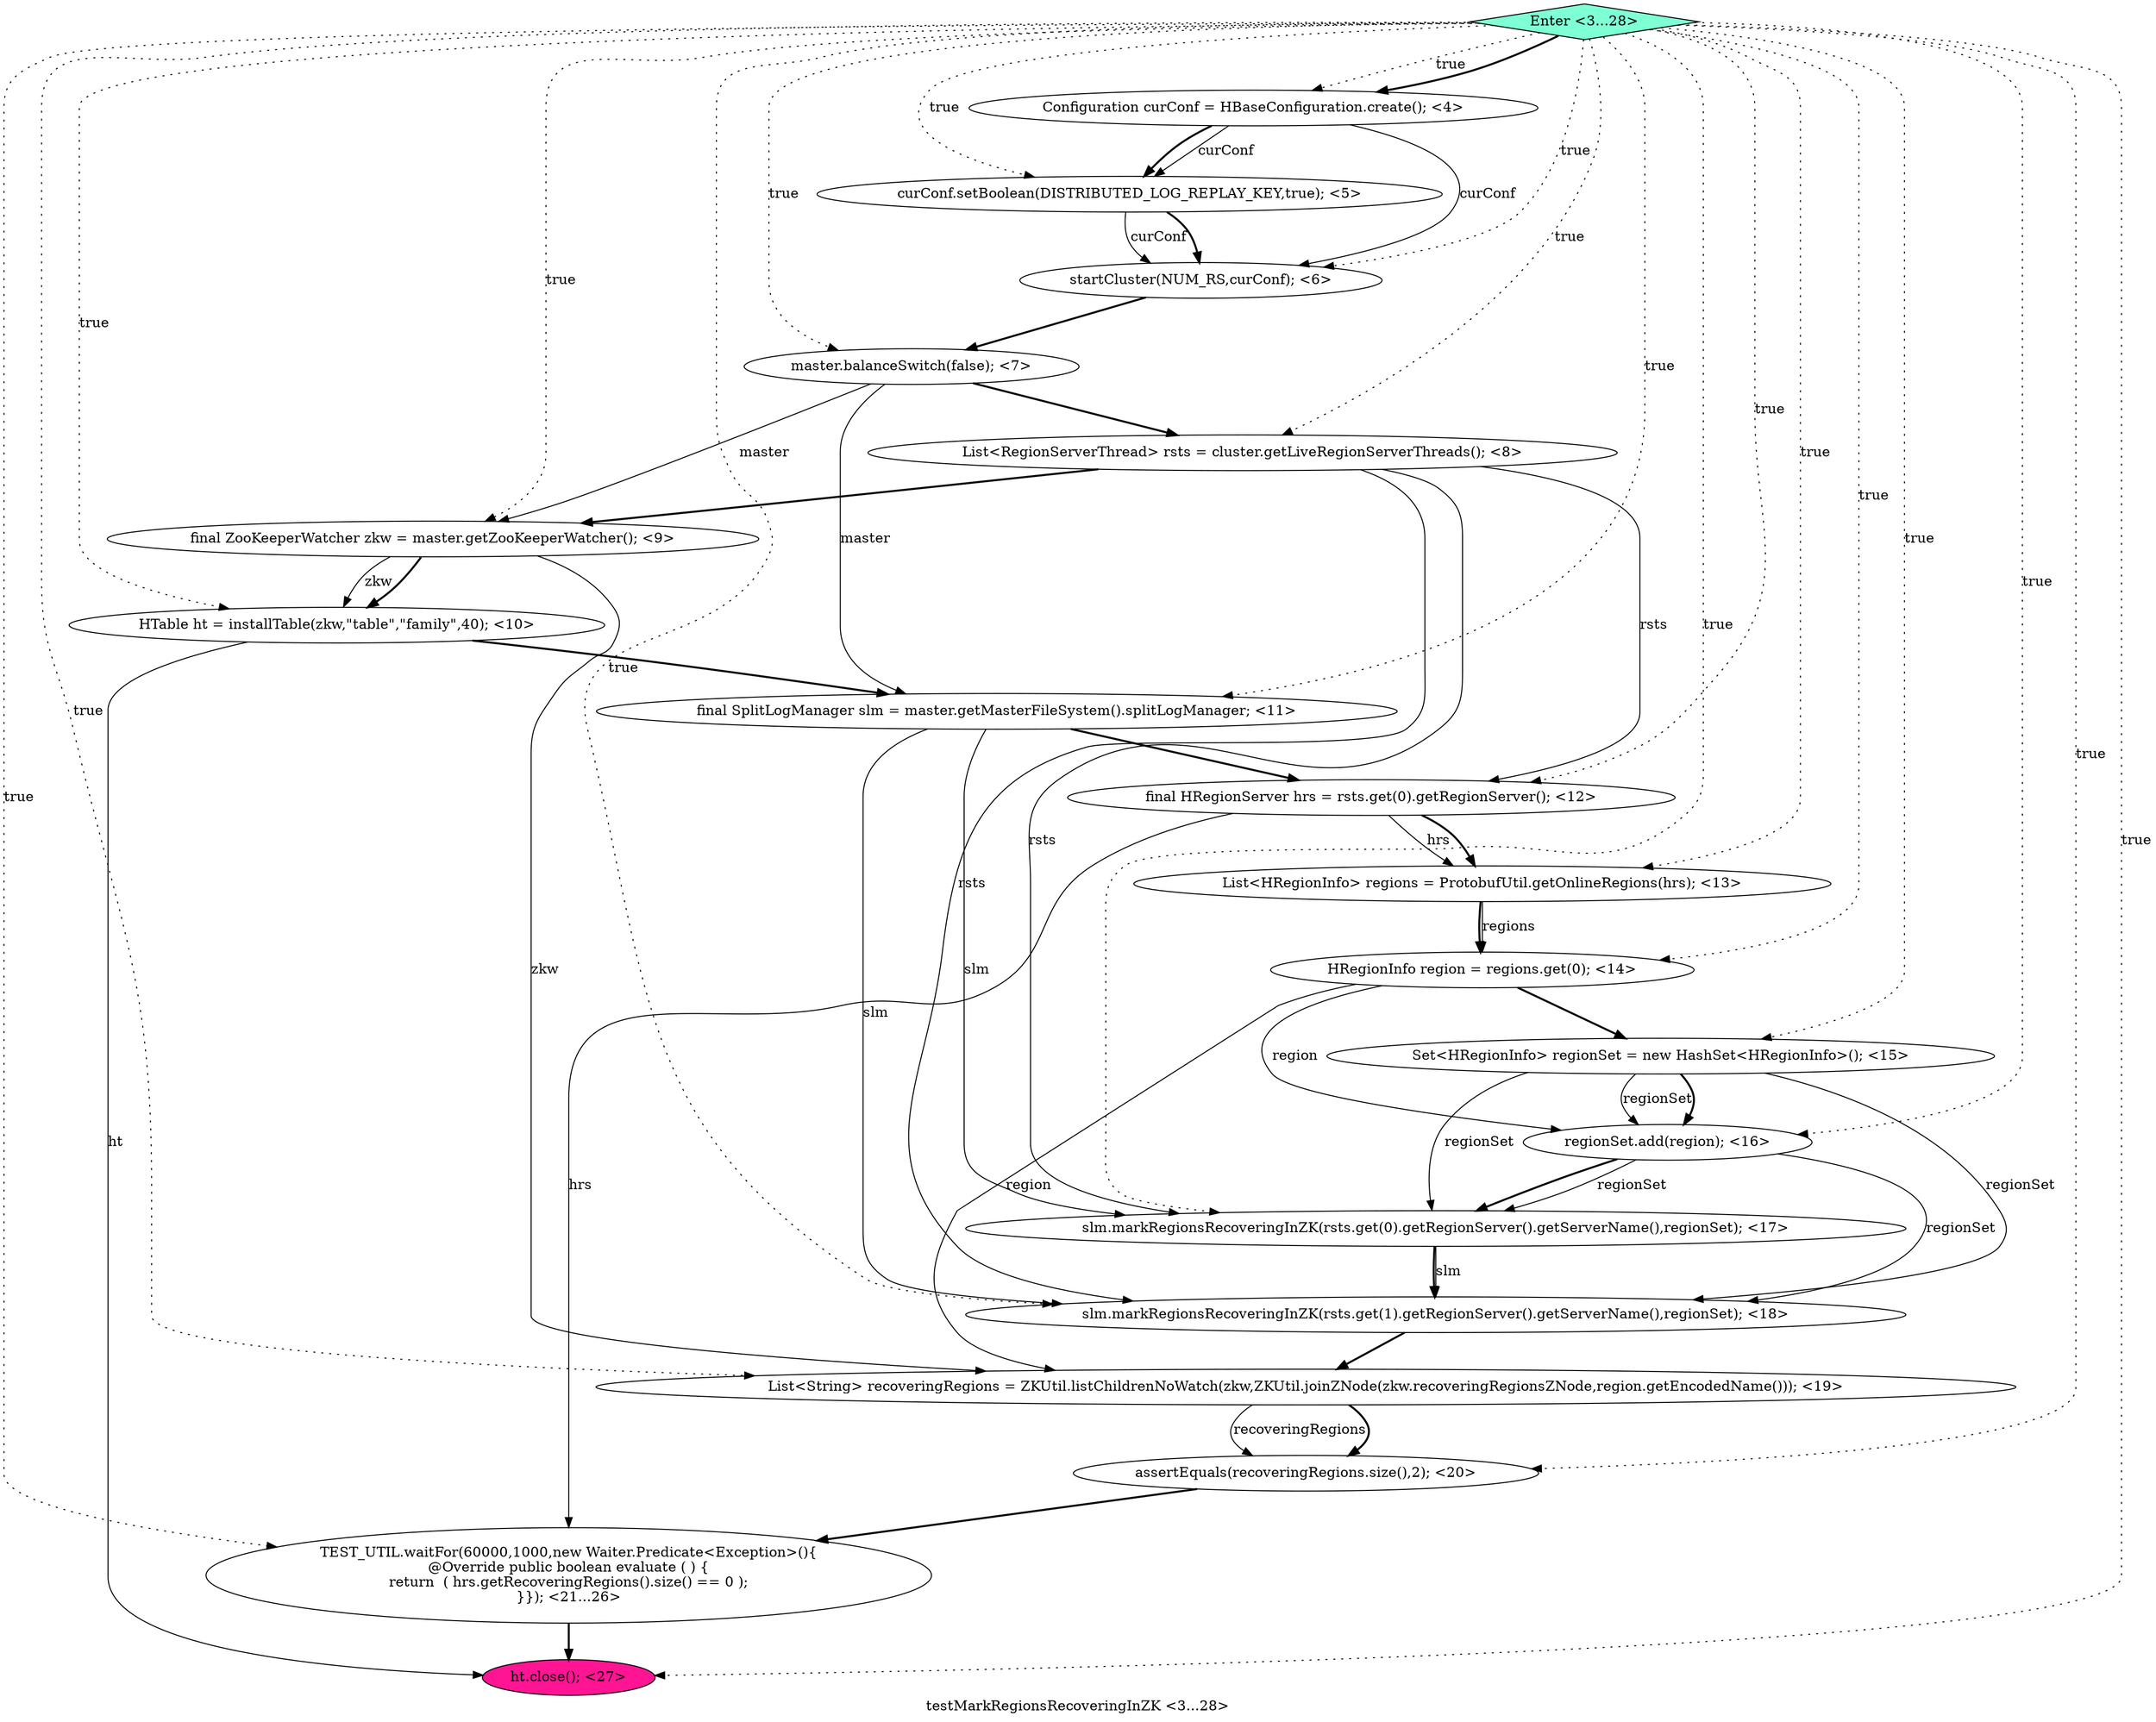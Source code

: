digraph PDG {
label = "testMarkRegionsRecoveringInZK <3...28>";
0.3 [style = filled, label = "master.balanceSwitch(false); <7>", fillcolor = white, shape = ellipse];
0.2 [style = filled, label = "startCluster(NUM_RS,curConf); <6>", fillcolor = white, shape = ellipse];
0.10 [style = filled, label = "HRegionInfo region = regions.get(0); <14>", fillcolor = white, shape = ellipse];
0.19 [style = filled, label = "Enter <3...28>", fillcolor = aquamarine, shape = diamond];
0.4 [style = filled, label = "List<RegionServerThread> rsts = cluster.getLiveRegionServerThreads(); <8>", fillcolor = white, shape = ellipse];
0.1 [style = filled, label = "curConf.setBoolean(DISTRIBUTED_LOG_REPLAY_KEY,true); <5>", fillcolor = white, shape = ellipse];
0.8 [style = filled, label = "final HRegionServer hrs = rsts.get(0).getRegionServer(); <12>", fillcolor = white, shape = ellipse];
0.15 [style = filled, label = "List<String> recoveringRegions = ZKUtil.listChildrenNoWatch(zkw,ZKUtil.joinZNode(zkw.recoveringRegionsZNode,region.getEncodedName())); <19>", fillcolor = white, shape = ellipse];
0.0 [style = filled, label = "Configuration curConf = HBaseConfiguration.create(); <4>", fillcolor = white, shape = ellipse];
0.6 [style = filled, label = "HTable ht = installTable(zkw,\"table\",\"family\",40); <10>", fillcolor = white, shape = ellipse];
0.5 [style = filled, label = "final ZooKeeperWatcher zkw = master.getZooKeeperWatcher(); <9>", fillcolor = white, shape = ellipse];
0.16 [style = filled, label = "assertEquals(recoveringRegions.size(),2); <20>", fillcolor = white, shape = ellipse];
0.18 [style = filled, label = "ht.close(); <27>", fillcolor = deeppink, shape = ellipse];
0.7 [style = filled, label = "final SplitLogManager slm = master.getMasterFileSystem().splitLogManager; <11>", fillcolor = white, shape = ellipse];
0.11 [style = filled, label = "Set<HRegionInfo> regionSet = new HashSet<HRegionInfo>(); <15>", fillcolor = white, shape = ellipse];
0.17 [style = filled, label = "TEST_UTIL.waitFor(60000,1000,new Waiter.Predicate<Exception>(){
@Override public boolean evaluate ( ) {
return  ( hrs.getRecoveringRegions().size() == 0 );
}}); <21...26>", fillcolor = white, shape = ellipse];
0.13 [style = filled, label = "slm.markRegionsRecoveringInZK(rsts.get(0).getRegionServer().getServerName(),regionSet); <17>", fillcolor = white, shape = ellipse];
0.12 [style = filled, label = "regionSet.add(region); <16>", fillcolor = white, shape = ellipse];
0.14 [style = filled, label = "slm.markRegionsRecoveringInZK(rsts.get(1).getRegionServer().getServerName(),regionSet); <18>", fillcolor = white, shape = ellipse];
0.9 [style = filled, label = "List<HRegionInfo> regions = ProtobufUtil.getOnlineRegions(hrs); <13>", fillcolor = white, shape = ellipse];
0.0 -> 0.1 [style = solid, label="curConf"];
0.0 -> 0.1 [style = bold, label=""];
0.0 -> 0.2 [style = solid, label="curConf"];
0.1 -> 0.2 [style = solid, label="curConf"];
0.1 -> 0.2 [style = bold, label=""];
0.2 -> 0.3 [style = bold, label=""];
0.3 -> 0.4 [style = bold, label=""];
0.3 -> 0.5 [style = solid, label="master"];
0.3 -> 0.7 [style = solid, label="master"];
0.4 -> 0.5 [style = bold, label=""];
0.4 -> 0.8 [style = solid, label="rsts"];
0.4 -> 0.13 [style = solid, label="rsts"];
0.4 -> 0.14 [style = solid, label="rsts"];
0.5 -> 0.6 [style = solid, label="zkw"];
0.5 -> 0.6 [style = bold, label=""];
0.5 -> 0.15 [style = solid, label="zkw"];
0.6 -> 0.7 [style = bold, label=""];
0.6 -> 0.18 [style = solid, label="ht"];
0.7 -> 0.8 [style = bold, label=""];
0.7 -> 0.13 [style = solid, label="slm"];
0.7 -> 0.14 [style = solid, label="slm"];
0.8 -> 0.9 [style = solid, label="hrs"];
0.8 -> 0.9 [style = bold, label=""];
0.8 -> 0.17 [style = solid, label="hrs"];
0.9 -> 0.10 [style = solid, label="regions"];
0.9 -> 0.10 [style = bold, label=""];
0.10 -> 0.11 [style = bold, label=""];
0.10 -> 0.12 [style = solid, label="region"];
0.10 -> 0.15 [style = solid, label="region"];
0.11 -> 0.12 [style = solid, label="regionSet"];
0.11 -> 0.12 [style = bold, label=""];
0.11 -> 0.13 [style = solid, label="regionSet"];
0.11 -> 0.14 [style = solid, label="regionSet"];
0.12 -> 0.13 [style = solid, label="regionSet"];
0.12 -> 0.13 [style = bold, label=""];
0.12 -> 0.14 [style = solid, label="regionSet"];
0.13 -> 0.14 [style = solid, label="slm"];
0.13 -> 0.14 [style = bold, label=""];
0.14 -> 0.15 [style = bold, label=""];
0.15 -> 0.16 [style = solid, label="recoveringRegions"];
0.15 -> 0.16 [style = bold, label=""];
0.16 -> 0.17 [style = bold, label=""];
0.17 -> 0.18 [style = bold, label=""];
0.19 -> 0.0 [style = dotted, label="true"];
0.19 -> 0.0 [style = bold, label=""];
0.19 -> 0.1 [style = dotted, label="true"];
0.19 -> 0.2 [style = dotted, label="true"];
0.19 -> 0.3 [style = dotted, label="true"];
0.19 -> 0.4 [style = dotted, label="true"];
0.19 -> 0.5 [style = dotted, label="true"];
0.19 -> 0.6 [style = dotted, label="true"];
0.19 -> 0.7 [style = dotted, label="true"];
0.19 -> 0.8 [style = dotted, label="true"];
0.19 -> 0.9 [style = dotted, label="true"];
0.19 -> 0.10 [style = dotted, label="true"];
0.19 -> 0.11 [style = dotted, label="true"];
0.19 -> 0.12 [style = dotted, label="true"];
0.19 -> 0.13 [style = dotted, label="true"];
0.19 -> 0.14 [style = dotted, label="true"];
0.19 -> 0.15 [style = dotted, label="true"];
0.19 -> 0.16 [style = dotted, label="true"];
0.19 -> 0.17 [style = dotted, label="true"];
0.19 -> 0.18 [style = dotted, label="true"];
}
